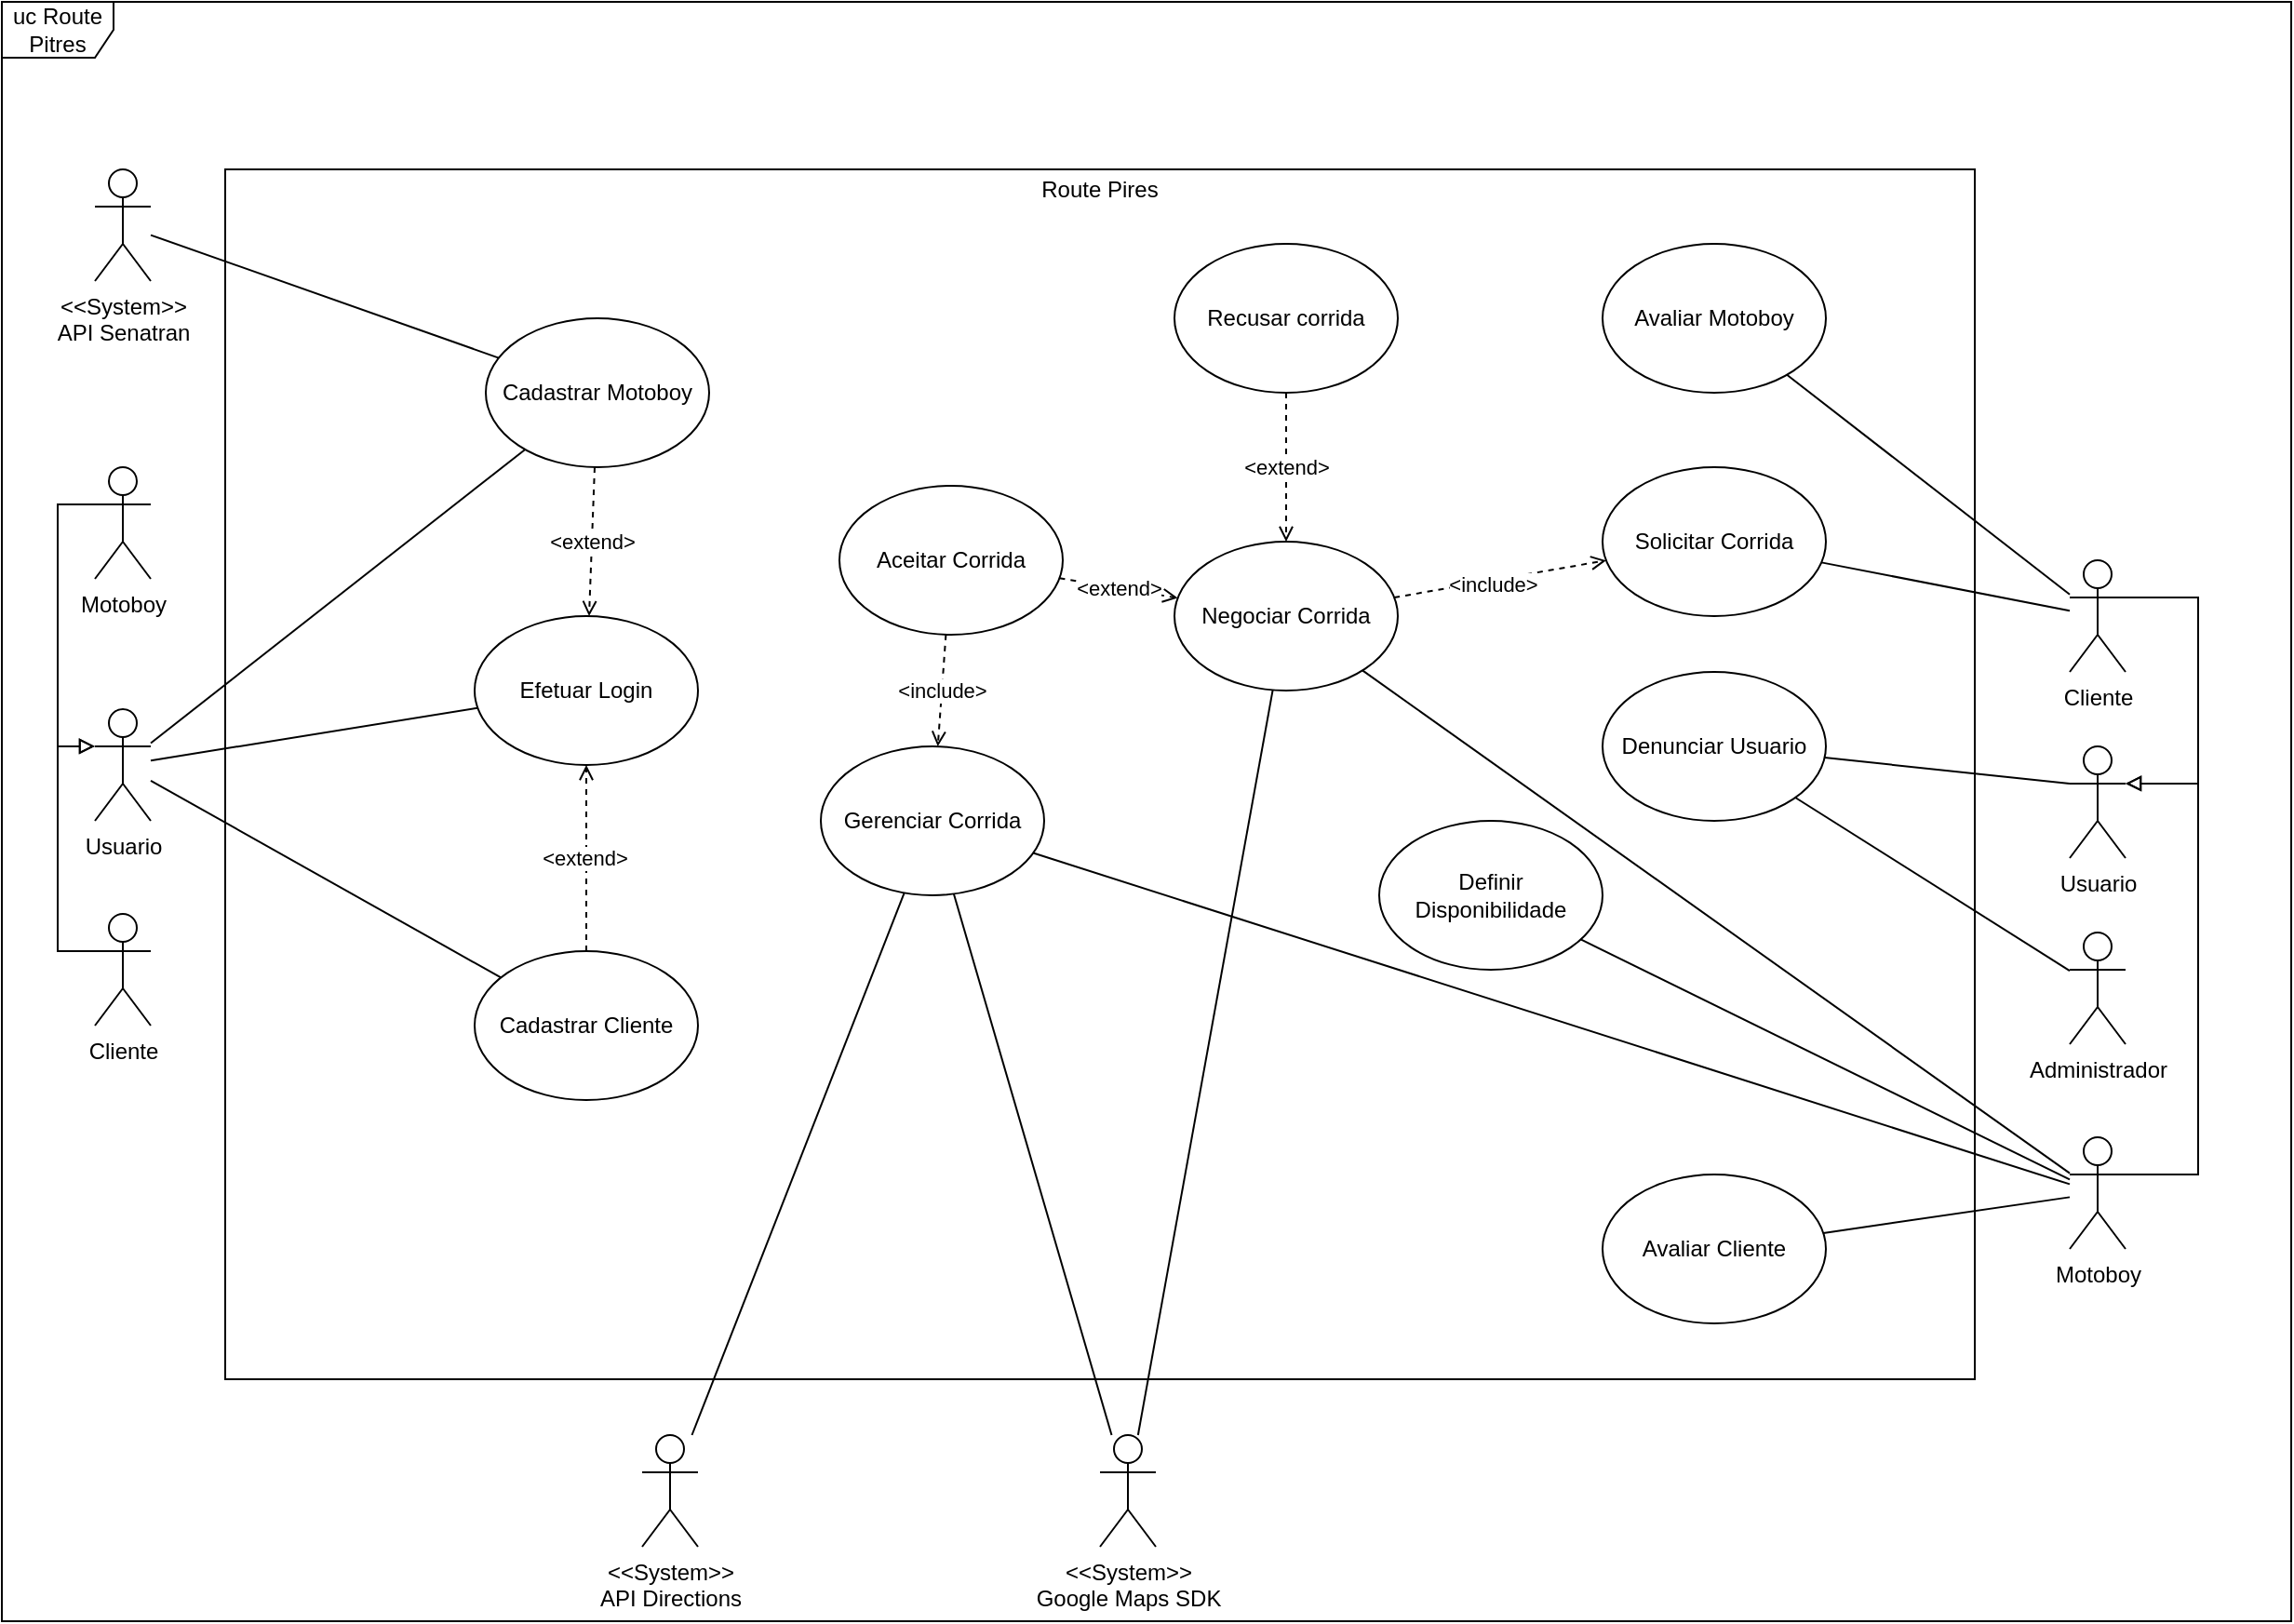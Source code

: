 <mxfile version="26.1.1">
  <diagram name="Página-1" id="TW93lyJTKGWidoPX76C6">
    <mxGraphModel dx="1434" dy="738" grid="1" gridSize="10" guides="1" tooltips="1" connect="1" arrows="1" fold="1" page="1" pageScale="1" pageWidth="827" pageHeight="1169" math="0" shadow="0">
      <root>
        <mxCell id="0" />
        <mxCell id="1" parent="0" />
        <mxCell id="SzVbr6HJzyg26MVx__gg-3" value="&lt;p style=&quot;margin:0px;margin-top:4px;text-align:center;&quot;&gt;Route Pires&lt;/p&gt;" style="verticalAlign=top;align=left;overflow=fill;html=1;whiteSpace=wrap;shadow=0;glass=0;" parent="1" vertex="1">
          <mxGeometry x="220" y="110" width="940" height="650" as="geometry" />
        </mxCell>
        <mxCell id="SzVbr6HJzyg26MVx__gg-70" style="rounded=0;orthogonalLoop=1;jettySize=auto;html=1;endArrow=none;startFill=0;" parent="1" source="SzVbr6HJzyg26MVx__gg-8" target="SzVbr6HJzyg26MVx__gg-46" edge="1">
          <mxGeometry relative="1" as="geometry" />
        </mxCell>
        <mxCell id="SzVbr6HJzyg26MVx__gg-83" style="rounded=0;orthogonalLoop=1;jettySize=auto;html=1;endArrow=none;startFill=0;" parent="1" source="SzVbr6HJzyg26MVx__gg-8" target="SzVbr6HJzyg26MVx__gg-77" edge="1">
          <mxGeometry relative="1" as="geometry" />
        </mxCell>
        <mxCell id="SzVbr6HJzyg26MVx__gg-8" value="&amp;lt;&amp;lt;System&amp;gt;&amp;gt;&lt;div&gt;Google Maps SDK&lt;/div&gt;" style="shape=umlActor;verticalLabelPosition=bottom;verticalAlign=top;html=1;" parent="1" vertex="1">
          <mxGeometry x="690" y="790" width="30" height="60" as="geometry" />
        </mxCell>
        <mxCell id="SzVbr6HJzyg26MVx__gg-82" style="rounded=0;orthogonalLoop=1;jettySize=auto;html=1;endArrow=none;startFill=0;" parent="1" source="SzVbr6HJzyg26MVx__gg-9" target="SzVbr6HJzyg26MVx__gg-77" edge="1">
          <mxGeometry relative="1" as="geometry" />
        </mxCell>
        <mxCell id="SzVbr6HJzyg26MVx__gg-9" value="&amp;lt;&amp;lt;System&amp;gt;&amp;gt;&lt;div&gt;API Directions&lt;/div&gt;" style="shape=umlActor;verticalLabelPosition=bottom;verticalAlign=top;html=1;" parent="1" vertex="1">
          <mxGeometry x="444" y="790" width="30" height="60" as="geometry" />
        </mxCell>
        <mxCell id="SzVbr6HJzyg26MVx__gg-20" style="rounded=0;orthogonalLoop=1;jettySize=auto;html=1;endArrow=none;startFill=0;" parent="1" source="SzVbr6HJzyg26MVx__gg-10" edge="1" target="SzVbr6HJzyg26MVx__gg-16">
          <mxGeometry relative="1" as="geometry">
            <mxPoint x="550.888" y="177.556" as="targetPoint" />
          </mxGeometry>
        </mxCell>
        <mxCell id="SzVbr6HJzyg26MVx__gg-10" value="&amp;lt;&amp;lt;System&amp;gt;&amp;gt;&lt;div&gt;API Senatran&lt;/div&gt;" style="shape=umlActor;verticalLabelPosition=bottom;verticalAlign=top;html=1;" parent="1" vertex="1">
          <mxGeometry x="150" y="110" width="30" height="60" as="geometry" />
        </mxCell>
        <mxCell id="SzVbr6HJzyg26MVx__gg-113" style="rounded=0;orthogonalLoop=1;jettySize=auto;html=1;endArrow=none;startFill=0;" parent="1" source="SzVbr6HJzyg26MVx__gg-114" target="SzVbr6HJzyg26MVx__gg-89" edge="1">
          <mxGeometry relative="1" as="geometry">
            <mxPoint x="1211" y="541.582" as="sourcePoint" />
          </mxGeometry>
        </mxCell>
        <mxCell id="SzVbr6HJzyg26MVx__gg-30" value="" style="rounded=0;orthogonalLoop=1;jettySize=auto;html=1;dashed=1;endArrow=open;endFill=0;" parent="1" source="SzVbr6HJzyg26MVx__gg-16" target="SzVbr6HJzyg26MVx__gg-26" edge="1">
          <mxGeometry relative="1" as="geometry" />
        </mxCell>
        <mxCell id="SzVbr6HJzyg26MVx__gg-31" value="&amp;lt;extend&amp;gt;" style="edgeLabel;html=1;align=center;verticalAlign=middle;resizable=0;points=[];rotation=0;" parent="SzVbr6HJzyg26MVx__gg-30" vertex="1" connectable="0">
          <mxGeometry y="-1" relative="1" as="geometry">
            <mxPoint x="1" as="offset" />
          </mxGeometry>
        </mxCell>
        <mxCell id="SzVbr6HJzyg26MVx__gg-16" value="Cadastrar Motoboy" style="ellipse;whiteSpace=wrap;html=1;" parent="1" vertex="1">
          <mxGeometry x="360" y="190" width="120" height="80" as="geometry" />
        </mxCell>
        <mxCell id="SzVbr6HJzyg26MVx__gg-32" value="" style="rounded=0;orthogonalLoop=1;jettySize=auto;html=1;dashed=1;endArrow=open;endFill=0;" parent="1" source="SzVbr6HJzyg26MVx__gg-21" target="SzVbr6HJzyg26MVx__gg-26" edge="1">
          <mxGeometry relative="1" as="geometry" />
        </mxCell>
        <mxCell id="SzVbr6HJzyg26MVx__gg-33" value="&amp;lt;extend&amp;gt;" style="edgeLabel;html=1;align=center;verticalAlign=middle;resizable=0;points=[];" parent="SzVbr6HJzyg26MVx__gg-32" vertex="1" connectable="0">
          <mxGeometry y="1" relative="1" as="geometry">
            <mxPoint as="offset" />
          </mxGeometry>
        </mxCell>
        <mxCell id="SzVbr6HJzyg26MVx__gg-21" value="Cadastrar Cliente" style="ellipse;whiteSpace=wrap;html=1;" parent="1" vertex="1">
          <mxGeometry x="354" y="530" width="120" height="80" as="geometry" />
        </mxCell>
        <mxCell id="SzVbr6HJzyg26MVx__gg-26" value="Efetuar Login" style="ellipse;whiteSpace=wrap;html=1;" parent="1" vertex="1">
          <mxGeometry x="354" y="350" width="120" height="80" as="geometry" />
        </mxCell>
        <mxCell id="SzVbr6HJzyg26MVx__gg-44" style="rounded=0;orthogonalLoop=1;jettySize=auto;html=1;endArrow=none;startFill=0;" parent="1" source="SzVbr6HJzyg26MVx__gg-38" target="SzVbr6HJzyg26MVx__gg-43" edge="1">
          <mxGeometry relative="1" as="geometry" />
        </mxCell>
        <mxCell id="SzVbr6HJzyg26MVx__gg-86" style="rounded=0;orthogonalLoop=1;jettySize=auto;html=1;endArrow=none;startFill=0;" parent="1" source="SzVbr6HJzyg26MVx__gg-38" target="SzVbr6HJzyg26MVx__gg-85" edge="1">
          <mxGeometry relative="1" as="geometry" />
        </mxCell>
        <mxCell id="SzVbr6HJzyg26MVx__gg-38" value="Cliente" style="shape=umlActor;verticalLabelPosition=bottom;verticalAlign=top;html=1;" parent="1" vertex="1">
          <mxGeometry x="1211" y="320" width="30" height="60" as="geometry" />
        </mxCell>
        <mxCell id="SzVbr6HJzyg26MVx__gg-43" value="Solicitar Corrida" style="ellipse;whiteSpace=wrap;html=1;" parent="1" vertex="1">
          <mxGeometry x="960" y="270" width="120" height="80" as="geometry" />
        </mxCell>
        <mxCell id="SzVbr6HJzyg26MVx__gg-47" style="rounded=0;orthogonalLoop=1;jettySize=auto;html=1;dashed=1;endArrow=open;endFill=0;" parent="1" source="SzVbr6HJzyg26MVx__gg-46" target="SzVbr6HJzyg26MVx__gg-43" edge="1">
          <mxGeometry relative="1" as="geometry" />
        </mxCell>
        <mxCell id="SzVbr6HJzyg26MVx__gg-48" value="&amp;lt;include&amp;gt;" style="edgeLabel;html=1;align=center;verticalAlign=middle;resizable=0;points=[];" parent="SzVbr6HJzyg26MVx__gg-47" vertex="1" connectable="0">
          <mxGeometry x="-0.075" y="-2" relative="1" as="geometry">
            <mxPoint as="offset" />
          </mxGeometry>
        </mxCell>
        <mxCell id="SzVbr6HJzyg26MVx__gg-46" value="Negociar Corrida" style="ellipse;whiteSpace=wrap;html=1;" parent="1" vertex="1">
          <mxGeometry x="730" y="310" width="120" height="80" as="geometry" />
        </mxCell>
        <mxCell id="SzVbr6HJzyg26MVx__gg-57" value="&amp;lt;extend&amp;gt;" style="rounded=0;orthogonalLoop=1;jettySize=auto;html=1;endArrow=open;endFill=0;dashed=1;" parent="1" source="SzVbr6HJzyg26MVx__gg-50" target="SzVbr6HJzyg26MVx__gg-46" edge="1">
          <mxGeometry relative="1" as="geometry" />
        </mxCell>
        <mxCell id="SzVbr6HJzyg26MVx__gg-50" value="&lt;div&gt;Recusar corrida&lt;/div&gt;" style="ellipse;whiteSpace=wrap;html=1;" parent="1" vertex="1">
          <mxGeometry x="730" y="150" width="120" height="80" as="geometry" />
        </mxCell>
        <mxCell id="SzVbr6HJzyg26MVx__gg-58" value="&amp;lt;extend&amp;gt;" style="rounded=0;orthogonalLoop=1;jettySize=auto;html=1;dashed=1;endArrow=open;endFill=0;" parent="1" source="SzVbr6HJzyg26MVx__gg-54" target="SzVbr6HJzyg26MVx__gg-46" edge="1">
          <mxGeometry relative="1" as="geometry" />
        </mxCell>
        <mxCell id="SzVbr6HJzyg26MVx__gg-81" value="&amp;lt;include&amp;gt;" style="rounded=0;orthogonalLoop=1;jettySize=auto;html=1;endArrow=open;endFill=0;dashed=1;" parent="1" source="SzVbr6HJzyg26MVx__gg-54" target="SzVbr6HJzyg26MVx__gg-77" edge="1">
          <mxGeometry relative="1" as="geometry" />
        </mxCell>
        <mxCell id="SzVbr6HJzyg26MVx__gg-54" value="Aceitar Corrida" style="ellipse;whiteSpace=wrap;html=1;" parent="1" vertex="1">
          <mxGeometry x="550" y="280" width="120" height="80" as="geometry" />
        </mxCell>
        <mxCell id="SzVbr6HJzyg26MVx__gg-74" style="rounded=0;orthogonalLoop=1;jettySize=auto;html=1;endArrow=none;startFill=0;" parent="1" source="SzVbr6HJzyg26MVx__gg-68" target="SzVbr6HJzyg26MVx__gg-46" edge="1">
          <mxGeometry relative="1" as="geometry" />
        </mxCell>
        <mxCell id="SzVbr6HJzyg26MVx__gg-80" style="rounded=0;orthogonalLoop=1;jettySize=auto;html=1;endArrow=none;startFill=0;" parent="1" source="SzVbr6HJzyg26MVx__gg-68" target="SzVbr6HJzyg26MVx__gg-77" edge="1">
          <mxGeometry relative="1" as="geometry" />
        </mxCell>
        <mxCell id="SzVbr6HJzyg26MVx__gg-88" style="rounded=0;orthogonalLoop=1;jettySize=auto;html=1;endArrow=none;startFill=0;" parent="1" source="SzVbr6HJzyg26MVx__gg-68" target="SzVbr6HJzyg26MVx__gg-87" edge="1">
          <mxGeometry relative="1" as="geometry" />
        </mxCell>
        <mxCell id="Yies3kAfPGHvmTGmss2a-4" style="rounded=0;orthogonalLoop=1;jettySize=auto;html=1;endArrow=none;startFill=0;" edge="1" parent="1" source="SzVbr6HJzyg26MVx__gg-68" target="SzVbr6HJzyg26MVx__gg-115">
          <mxGeometry relative="1" as="geometry" />
        </mxCell>
        <mxCell id="SzVbr6HJzyg26MVx__gg-68" value="Motoboy&lt;div&gt;&lt;br&gt;&lt;/div&gt;" style="shape=umlActor;verticalLabelPosition=bottom;verticalAlign=top;html=1;" parent="1" vertex="1">
          <mxGeometry x="1211" y="630" width="30" height="60" as="geometry" />
        </mxCell>
        <mxCell id="SzVbr6HJzyg26MVx__gg-77" value="Gerenciar Corrida" style="ellipse;whiteSpace=wrap;html=1;" parent="1" vertex="1">
          <mxGeometry x="540" y="420" width="120" height="80" as="geometry" />
        </mxCell>
        <mxCell id="SzVbr6HJzyg26MVx__gg-85" value="Avaliar Motoboy" style="ellipse;whiteSpace=wrap;html=1;" parent="1" vertex="1">
          <mxGeometry x="960" y="150" width="120" height="80" as="geometry" />
        </mxCell>
        <mxCell id="SzVbr6HJzyg26MVx__gg-87" value="Avaliar Cliente" style="ellipse;whiteSpace=wrap;html=1;" parent="1" vertex="1">
          <mxGeometry x="960" y="650" width="120" height="80" as="geometry" />
        </mxCell>
        <mxCell id="SzVbr6HJzyg26MVx__gg-89" value="Denunciar Usuario" style="ellipse;whiteSpace=wrap;html=1;" parent="1" vertex="1">
          <mxGeometry x="960" y="380" width="120" height="80" as="geometry" />
        </mxCell>
        <mxCell id="SzVbr6HJzyg26MVx__gg-112" style="rounded=0;orthogonalLoop=1;jettySize=auto;html=1;exitX=0;exitY=0.333;exitDx=0;exitDy=0;exitPerimeter=0;endArrow=none;startFill=0;" parent="1" source="SzVbr6HJzyg26MVx__gg-99" target="SzVbr6HJzyg26MVx__gg-89" edge="1">
          <mxGeometry relative="1" as="geometry" />
        </mxCell>
        <mxCell id="SzVbr6HJzyg26MVx__gg-99" value="Usuario" style="shape=umlActor;verticalLabelPosition=bottom;verticalAlign=top;html=1;" parent="1" vertex="1">
          <mxGeometry x="1211" y="420" width="30" height="60" as="geometry" />
        </mxCell>
        <mxCell id="SzVbr6HJzyg26MVx__gg-108" style="edgeStyle=orthogonalEdgeStyle;rounded=0;orthogonalLoop=1;jettySize=auto;html=1;entryX=1;entryY=0.333;entryDx=0;entryDy=0;entryPerimeter=0;endArrow=block;endFill=0;exitX=1;exitY=0.333;exitDx=0;exitDy=0;exitPerimeter=0;" parent="1" source="SzVbr6HJzyg26MVx__gg-38" target="SzVbr6HJzyg26MVx__gg-99" edge="1">
          <mxGeometry relative="1" as="geometry">
            <Array as="points">
              <mxPoint x="1280" y="340" />
              <mxPoint x="1280" y="440" />
            </Array>
          </mxGeometry>
        </mxCell>
        <mxCell id="SzVbr6HJzyg26MVx__gg-109" style="edgeStyle=orthogonalEdgeStyle;rounded=0;orthogonalLoop=1;jettySize=auto;html=1;entryX=1;entryY=0.333;entryDx=0;entryDy=0;entryPerimeter=0;endArrow=block;endFill=0;exitX=1;exitY=0.333;exitDx=0;exitDy=0;exitPerimeter=0;" parent="1" source="SzVbr6HJzyg26MVx__gg-68" target="SzVbr6HJzyg26MVx__gg-99" edge="1">
          <mxGeometry relative="1" as="geometry">
            <Array as="points">
              <mxPoint x="1280" y="650" />
              <mxPoint x="1280" y="440" />
            </Array>
          </mxGeometry>
        </mxCell>
        <mxCell id="SzVbr6HJzyg26MVx__gg-114" value="Administrador" style="shape=umlActor;verticalLabelPosition=bottom;verticalAlign=top;html=1;" parent="1" vertex="1">
          <mxGeometry x="1211" y="520" width="30" height="60" as="geometry" />
        </mxCell>
        <mxCell id="SzVbr6HJzyg26MVx__gg-115" value="Definir Disponibilidade" style="ellipse;whiteSpace=wrap;html=1;" parent="1" vertex="1">
          <mxGeometry x="840" y="460" width="120" height="80" as="geometry" />
        </mxCell>
        <mxCell id="Yies3kAfPGHvmTGmss2a-2" value="uc Route Pitres" style="shape=umlFrame;whiteSpace=wrap;html=1;pointerEvents=0;" vertex="1" parent="1">
          <mxGeometry x="100" y="20" width="1230" height="870" as="geometry" />
        </mxCell>
        <mxCell id="Yies3kAfPGHvmTGmss2a-7" value="Cliente" style="shape=umlActor;verticalLabelPosition=bottom;verticalAlign=top;html=1;" vertex="1" parent="1">
          <mxGeometry x="150" y="510" width="30" height="60" as="geometry" />
        </mxCell>
        <mxCell id="Yies3kAfPGHvmTGmss2a-14" style="edgeStyle=orthogonalEdgeStyle;rounded=0;orthogonalLoop=1;jettySize=auto;html=1;entryX=0;entryY=0.333;entryDx=0;entryDy=0;entryPerimeter=0;exitX=0;exitY=0.333;exitDx=0;exitDy=0;exitPerimeter=0;endArrow=block;endFill=0;" edge="1" parent="1" source="Yies3kAfPGHvmTGmss2a-8" target="Yies3kAfPGHvmTGmss2a-9">
          <mxGeometry relative="1" as="geometry" />
        </mxCell>
        <mxCell id="Yies3kAfPGHvmTGmss2a-8" value="Motoboy&lt;div&gt;&lt;br&gt;&lt;/div&gt;" style="shape=umlActor;verticalLabelPosition=bottom;verticalAlign=top;html=1;" vertex="1" parent="1">
          <mxGeometry x="150" y="270" width="30" height="60" as="geometry" />
        </mxCell>
        <mxCell id="Yies3kAfPGHvmTGmss2a-13" style="rounded=0;orthogonalLoop=1;jettySize=auto;html=1;endArrow=none;startFill=0;" edge="1" parent="1" source="Yies3kAfPGHvmTGmss2a-9" target="SzVbr6HJzyg26MVx__gg-26">
          <mxGeometry relative="1" as="geometry" />
        </mxCell>
        <mxCell id="Yies3kAfPGHvmTGmss2a-16" style="rounded=0;orthogonalLoop=1;jettySize=auto;html=1;endArrow=none;startFill=0;" edge="1" parent="1" source="Yies3kAfPGHvmTGmss2a-9" target="SzVbr6HJzyg26MVx__gg-16">
          <mxGeometry relative="1" as="geometry" />
        </mxCell>
        <mxCell id="Yies3kAfPGHvmTGmss2a-17" style="rounded=0;orthogonalLoop=1;jettySize=auto;html=1;endArrow=none;endFill=1;startFill=0;" edge="1" parent="1" source="Yies3kAfPGHvmTGmss2a-9" target="SzVbr6HJzyg26MVx__gg-21">
          <mxGeometry relative="1" as="geometry" />
        </mxCell>
        <mxCell id="Yies3kAfPGHvmTGmss2a-9" value="Usuario" style="shape=umlActor;verticalLabelPosition=bottom;verticalAlign=top;html=1;" vertex="1" parent="1">
          <mxGeometry x="150" y="400" width="30" height="60" as="geometry" />
        </mxCell>
        <mxCell id="Yies3kAfPGHvmTGmss2a-15" style="edgeStyle=orthogonalEdgeStyle;rounded=0;orthogonalLoop=1;jettySize=auto;html=1;entryX=0;entryY=0.333;entryDx=0;entryDy=0;entryPerimeter=0;exitX=0;exitY=0.333;exitDx=0;exitDy=0;exitPerimeter=0;endArrow=block;endFill=0;" edge="1" parent="1" source="Yies3kAfPGHvmTGmss2a-7" target="Yies3kAfPGHvmTGmss2a-9">
          <mxGeometry relative="1" as="geometry" />
        </mxCell>
      </root>
    </mxGraphModel>
  </diagram>
</mxfile>

